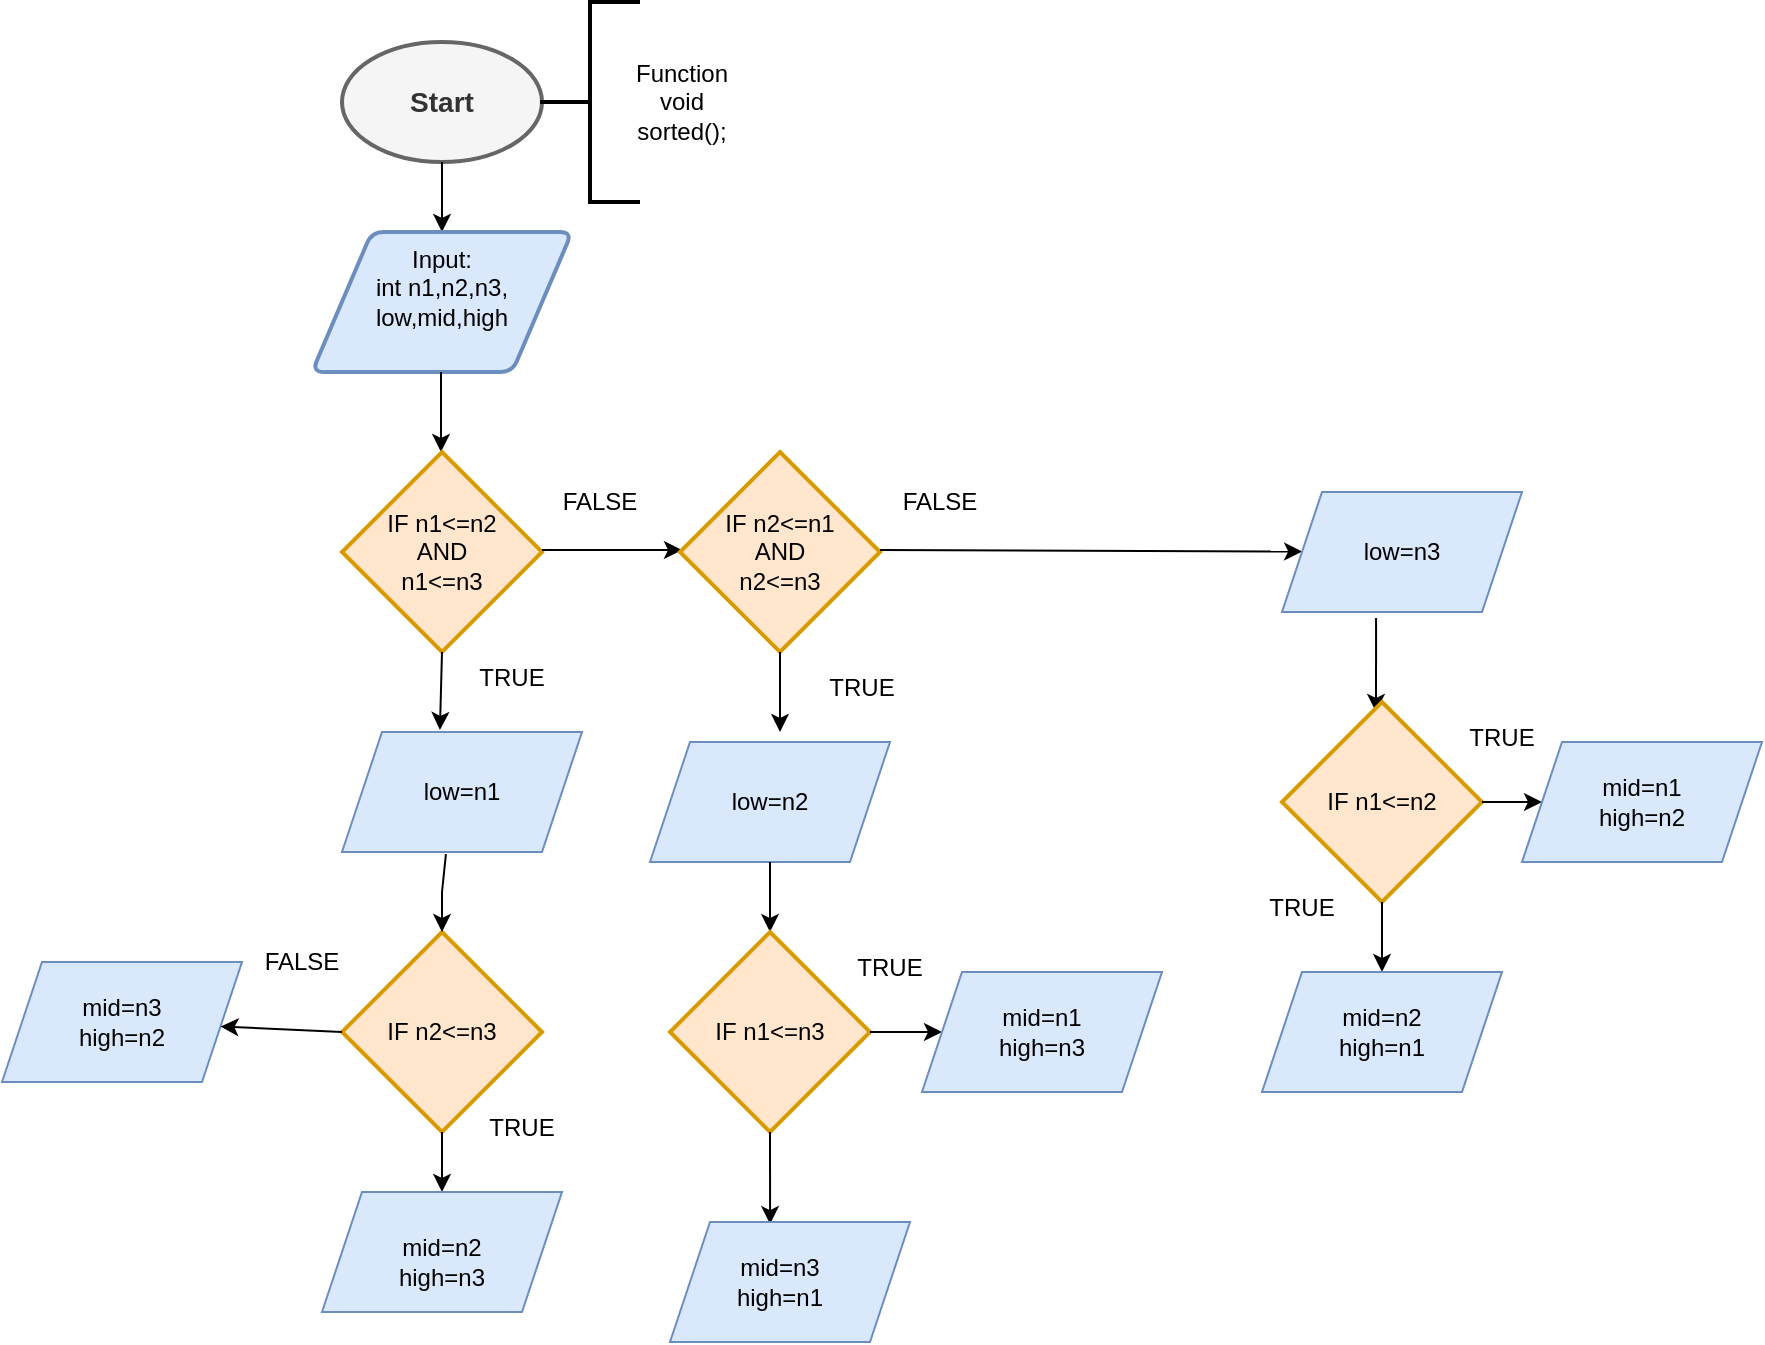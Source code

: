 <mxfile version="21.1.2" type="github">
  <diagram id="C5RBs43oDa-KdzZeNtuy" name="Page-1">
    <mxGraphModel dx="1707" dy="1639" grid="1" gridSize="10" guides="1" tooltips="1" connect="1" arrows="1" fold="1" page="1" pageScale="1" pageWidth="827" pageHeight="1169" math="0" shadow="0">
      <root>
        <mxCell id="WIyWlLk6GJQsqaUBKTNV-0" />
        <mxCell id="WIyWlLk6GJQsqaUBKTNV-1" parent="WIyWlLk6GJQsqaUBKTNV-0" />
        <mxCell id="JAe-U1ekTdO-ALZkbZtJ-0" value="&lt;h3&gt;Start&lt;/h3&gt;" style="strokeWidth=2;html=1;shape=mxgraph.flowchart.start_1;whiteSpace=wrap;labelBackgroundColor=none;fillColor=#f5f5f5;fontColor=#333333;strokeColor=#666666;" parent="WIyWlLk6GJQsqaUBKTNV-1" vertex="1">
          <mxGeometry x="140" y="-5" width="100" height="60" as="geometry" />
        </mxCell>
        <mxCell id="JAe-U1ekTdO-ALZkbZtJ-1" value="" style="endArrow=classic;html=1;rounded=0;exitX=0.5;exitY=1;exitDx=0;exitDy=0;exitPerimeter=0;entryX=0.5;entryY=0;entryDx=0;entryDy=0;" parent="WIyWlLk6GJQsqaUBKTNV-1" source="JAe-U1ekTdO-ALZkbZtJ-0" edge="1" target="JAe-U1ekTdO-ALZkbZtJ-2">
          <mxGeometry width="50" height="50" relative="1" as="geometry">
            <mxPoint x="390" y="290" as="sourcePoint" />
            <mxPoint x="360" y="150" as="targetPoint" />
          </mxGeometry>
        </mxCell>
        <mxCell id="JAe-U1ekTdO-ALZkbZtJ-2" value="&lt;div&gt;Input:&lt;/div&gt;&lt;div&gt;int n1,n2,n3,&lt;/div&gt;&lt;div&gt;low,mid,high&lt;/div&gt;&lt;div&gt;&lt;br&gt;&lt;/div&gt;" style="shape=parallelogram;html=1;strokeWidth=2;perimeter=parallelogramPerimeter;whiteSpace=wrap;rounded=1;arcSize=12;size=0.23;fillColor=#dae8fc;strokeColor=#6c8ebf;" parent="WIyWlLk6GJQsqaUBKTNV-1" vertex="1">
          <mxGeometry x="125" y="90" width="130" height="70" as="geometry" />
        </mxCell>
        <mxCell id="JAe-U1ekTdO-ALZkbZtJ-4" value="" style="strokeWidth=2;html=1;shape=mxgraph.flowchart.annotation_2;align=left;labelPosition=right;pointerEvents=1;" parent="WIyWlLk6GJQsqaUBKTNV-1" vertex="1">
          <mxGeometry x="239" y="-25" width="50" height="100" as="geometry" />
        </mxCell>
        <mxCell id="JAe-U1ekTdO-ALZkbZtJ-5" value="Function void sorted();" style="text;strokeColor=none;align=center;fillColor=none;html=1;verticalAlign=middle;whiteSpace=wrap;rounded=0;" parent="WIyWlLk6GJQsqaUBKTNV-1" vertex="1">
          <mxGeometry x="280" y="10" width="60" height="30" as="geometry" />
        </mxCell>
        <mxCell id="JAe-U1ekTdO-ALZkbZtJ-8" value="" style="endArrow=classic;html=1;rounded=0;exitX=0.5;exitY=1;exitDx=0;exitDy=0;" parent="WIyWlLk6GJQsqaUBKTNV-1" edge="1">
          <mxGeometry width="50" height="50" relative="1" as="geometry">
            <mxPoint x="189.5" y="160" as="sourcePoint" />
            <mxPoint x="189.5" y="200" as="targetPoint" />
          </mxGeometry>
        </mxCell>
        <mxCell id="JAe-U1ekTdO-ALZkbZtJ-9" value="&lt;div&gt;IF n1&amp;lt;=n2&lt;/div&gt;&lt;div&gt;AND&lt;/div&gt;&lt;div&gt;n1&amp;lt;=n3&lt;br&gt;&lt;/div&gt;" style="strokeWidth=2;html=1;shape=mxgraph.flowchart.decision;whiteSpace=wrap;fillColor=#ffe6cc;strokeColor=#d79b00;" parent="WIyWlLk6GJQsqaUBKTNV-1" vertex="1">
          <mxGeometry x="140" y="200" width="100" height="100" as="geometry" />
        </mxCell>
        <mxCell id="JAe-U1ekTdO-ALZkbZtJ-11" value="" style="endArrow=classic;html=1;rounded=0;" parent="WIyWlLk6GJQsqaUBKTNV-1" edge="1">
          <mxGeometry width="50" height="50" relative="1" as="geometry">
            <mxPoint x="240" y="249" as="sourcePoint" />
            <mxPoint x="310" y="249" as="targetPoint" />
          </mxGeometry>
        </mxCell>
        <mxCell id="JAe-U1ekTdO-ALZkbZtJ-12" value="FALSE" style="text;strokeColor=none;align=center;fillColor=none;html=1;verticalAlign=middle;whiteSpace=wrap;rounded=0;" parent="WIyWlLk6GJQsqaUBKTNV-1" vertex="1">
          <mxGeometry x="239" y="210" width="60" height="30" as="geometry" />
        </mxCell>
        <mxCell id="JAe-U1ekTdO-ALZkbZtJ-14" value="" style="endArrow=classic;html=1;rounded=0;exitX=0.5;exitY=1;exitDx=0;exitDy=0;exitPerimeter=0;entryX=0.408;entryY=-0.017;entryDx=0;entryDy=0;entryPerimeter=0;" parent="WIyWlLk6GJQsqaUBKTNV-1" source="JAe-U1ekTdO-ALZkbZtJ-9" edge="1" target="bBwHrmYEqAJ9WxzoFARH-5">
          <mxGeometry width="50" height="50" relative="1" as="geometry">
            <mxPoint x="370" y="550" as="sourcePoint" />
            <mxPoint x="360" y="370" as="targetPoint" />
          </mxGeometry>
        </mxCell>
        <mxCell id="JAe-U1ekTdO-ALZkbZtJ-15" value="&lt;div&gt;TRUE&lt;/div&gt;&lt;div&gt;&lt;br&gt;&lt;/div&gt;" style="text;strokeColor=none;align=center;fillColor=none;html=1;verticalAlign=middle;whiteSpace=wrap;rounded=0;" parent="WIyWlLk6GJQsqaUBKTNV-1" vertex="1">
          <mxGeometry x="195" y="305" width="60" height="30" as="geometry" />
        </mxCell>
        <mxCell id="bBwHrmYEqAJ9WxzoFARH-0" value="&lt;div&gt;IF n2&amp;lt;=n1&lt;/div&gt;&lt;div&gt;AND&lt;/div&gt;&lt;div&gt;n2&amp;lt;=n3&lt;br&gt;&lt;/div&gt;" style="strokeWidth=2;html=1;shape=mxgraph.flowchart.decision;whiteSpace=wrap;fillColor=#ffe6cc;strokeColor=#d79b00;" vertex="1" parent="WIyWlLk6GJQsqaUBKTNV-1">
          <mxGeometry x="309" y="200" width="100" height="100" as="geometry" />
        </mxCell>
        <mxCell id="bBwHrmYEqAJ9WxzoFARH-1" value="" style="endArrow=classic;html=1;rounded=0;" edge="1" parent="WIyWlLk6GJQsqaUBKTNV-1" target="bBwHrmYEqAJ9WxzoFARH-19">
          <mxGeometry width="50" height="50" relative="1" as="geometry">
            <mxPoint x="409" y="249" as="sourcePoint" />
            <mxPoint x="479" y="249" as="targetPoint" />
          </mxGeometry>
        </mxCell>
        <mxCell id="bBwHrmYEqAJ9WxzoFARH-2" value="" style="endArrow=classic;html=1;rounded=0;exitX=0.5;exitY=1;exitDx=0;exitDy=0;exitPerimeter=0;" edge="1" parent="WIyWlLk6GJQsqaUBKTNV-1" source="bBwHrmYEqAJ9WxzoFARH-0">
          <mxGeometry width="50" height="50" relative="1" as="geometry">
            <mxPoint x="540" y="410" as="sourcePoint" />
            <mxPoint x="359" y="340" as="targetPoint" />
          </mxGeometry>
        </mxCell>
        <mxCell id="bBwHrmYEqAJ9WxzoFARH-3" value="FALSE" style="text;strokeColor=none;align=center;fillColor=none;html=1;verticalAlign=middle;whiteSpace=wrap;rounded=0;" vertex="1" parent="WIyWlLk6GJQsqaUBKTNV-1">
          <mxGeometry x="409" y="210" width="60" height="30" as="geometry" />
        </mxCell>
        <mxCell id="bBwHrmYEqAJ9WxzoFARH-4" value="&lt;div&gt;TRUE&lt;/div&gt;&lt;div&gt;&lt;br&gt;&lt;/div&gt;" style="text;strokeColor=none;align=center;fillColor=none;html=1;verticalAlign=middle;whiteSpace=wrap;rounded=0;" vertex="1" parent="WIyWlLk6GJQsqaUBKTNV-1">
          <mxGeometry x="370" y="310" width="60" height="30" as="geometry" />
        </mxCell>
        <mxCell id="bBwHrmYEqAJ9WxzoFARH-5" value="" style="shape=parallelogram;perimeter=parallelogramPerimeter;whiteSpace=wrap;html=1;fixedSize=1;fillColor=#dae8fc;strokeColor=#6c8ebf;" vertex="1" parent="WIyWlLk6GJQsqaUBKTNV-1">
          <mxGeometry x="140" y="340" width="120" height="60" as="geometry" />
        </mxCell>
        <mxCell id="bBwHrmYEqAJ9WxzoFARH-6" value="low=n1" style="text;strokeColor=none;align=center;fillColor=none;html=1;verticalAlign=middle;whiteSpace=wrap;rounded=0;" vertex="1" parent="WIyWlLk6GJQsqaUBKTNV-1">
          <mxGeometry x="170" y="355" width="60" height="30" as="geometry" />
        </mxCell>
        <mxCell id="bBwHrmYEqAJ9WxzoFARH-8" value="&lt;div&gt;IF n2&amp;lt;=n3&lt;/div&gt;" style="strokeWidth=2;html=1;shape=mxgraph.flowchart.decision;whiteSpace=wrap;fillColor=#ffe6cc;strokeColor=#d79b00;" vertex="1" parent="WIyWlLk6GJQsqaUBKTNV-1">
          <mxGeometry x="140" y="440" width="100" height="100" as="geometry" />
        </mxCell>
        <mxCell id="bBwHrmYEqAJ9WxzoFARH-9" value="" style="endArrow=classic;html=1;rounded=0;exitX=0.433;exitY=1.017;exitDx=0;exitDy=0;exitPerimeter=0;entryX=0.5;entryY=0;entryDx=0;entryDy=0;entryPerimeter=0;" edge="1" parent="WIyWlLk6GJQsqaUBKTNV-1" source="bBwHrmYEqAJ9WxzoFARH-5" target="bBwHrmYEqAJ9WxzoFARH-8">
          <mxGeometry width="50" height="50" relative="1" as="geometry">
            <mxPoint x="379" y="470" as="sourcePoint" />
            <mxPoint x="350" y="460" as="targetPoint" />
            <Array as="points">
              <mxPoint x="190" y="420" />
            </Array>
          </mxGeometry>
        </mxCell>
        <mxCell id="bBwHrmYEqAJ9WxzoFARH-10" value="" style="endArrow=classic;html=1;rounded=0;exitX=0.5;exitY=1;exitDx=0;exitDy=0;exitPerimeter=0;entryX=0.5;entryY=0;entryDx=0;entryDy=0;" edge="1" parent="WIyWlLk6GJQsqaUBKTNV-1" source="bBwHrmYEqAJ9WxzoFARH-8" target="bBwHrmYEqAJ9WxzoFARH-11">
          <mxGeometry width="50" height="50" relative="1" as="geometry">
            <mxPoint x="390" y="660" as="sourcePoint" />
            <mxPoint x="350" y="600" as="targetPoint" />
          </mxGeometry>
        </mxCell>
        <mxCell id="bBwHrmYEqAJ9WxzoFARH-11" value="" style="shape=parallelogram;perimeter=parallelogramPerimeter;whiteSpace=wrap;html=1;fixedSize=1;fillColor=#dae8fc;strokeColor=#6c8ebf;" vertex="1" parent="WIyWlLk6GJQsqaUBKTNV-1">
          <mxGeometry x="130" y="570" width="120" height="60" as="geometry" />
        </mxCell>
        <mxCell id="bBwHrmYEqAJ9WxzoFARH-12" value="&lt;div&gt;mid=n2&lt;/div&gt;&lt;div&gt;high=n3&lt;br&gt;&lt;/div&gt;" style="text;strokeColor=none;align=center;fillColor=none;html=1;verticalAlign=middle;whiteSpace=wrap;rounded=0;" vertex="1" parent="WIyWlLk6GJQsqaUBKTNV-1">
          <mxGeometry x="160" y="590" width="60" height="30" as="geometry" />
        </mxCell>
        <mxCell id="bBwHrmYEqAJ9WxzoFARH-15" value="" style="shape=parallelogram;perimeter=parallelogramPerimeter;whiteSpace=wrap;html=1;fixedSize=1;fillColor=#dae8fc;strokeColor=#6c8ebf;" vertex="1" parent="WIyWlLk6GJQsqaUBKTNV-1">
          <mxGeometry x="-30" y="455" width="120" height="60" as="geometry" />
        </mxCell>
        <mxCell id="bBwHrmYEqAJ9WxzoFARH-17" value="&lt;div&gt;mid=n3&lt;/div&gt;&lt;div&gt;high=n2&lt;br&gt;&lt;/div&gt;" style="text;strokeColor=none;align=center;fillColor=none;html=1;verticalAlign=middle;whiteSpace=wrap;rounded=0;" vertex="1" parent="WIyWlLk6GJQsqaUBKTNV-1">
          <mxGeometry y="470" width="60" height="30" as="geometry" />
        </mxCell>
        <mxCell id="bBwHrmYEqAJ9WxzoFARH-19" value="" style="shape=parallelogram;perimeter=parallelogramPerimeter;whiteSpace=wrap;html=1;fixedSize=1;fillColor=#dae8fc;strokeColor=#6c8ebf;" vertex="1" parent="WIyWlLk6GJQsqaUBKTNV-1">
          <mxGeometry x="610" y="220" width="120" height="60" as="geometry" />
        </mxCell>
        <mxCell id="bBwHrmYEqAJ9WxzoFARH-20" value="low=n3" style="text;strokeColor=none;align=center;fillColor=none;html=1;verticalAlign=middle;whiteSpace=wrap;rounded=0;" vertex="1" parent="WIyWlLk6GJQsqaUBKTNV-1">
          <mxGeometry x="640" y="235" width="60" height="30" as="geometry" />
        </mxCell>
        <mxCell id="bBwHrmYEqAJ9WxzoFARH-21" value="" style="shape=parallelogram;perimeter=parallelogramPerimeter;whiteSpace=wrap;html=1;fixedSize=1;fillColor=#dae8fc;strokeColor=#6c8ebf;" vertex="1" parent="WIyWlLk6GJQsqaUBKTNV-1">
          <mxGeometry x="294" y="345" width="120" height="60" as="geometry" />
        </mxCell>
        <mxCell id="bBwHrmYEqAJ9WxzoFARH-22" value="low=n2" style="text;strokeColor=none;align=center;fillColor=none;html=1;verticalAlign=middle;whiteSpace=wrap;rounded=0;" vertex="1" parent="WIyWlLk6GJQsqaUBKTNV-1">
          <mxGeometry x="324" y="360" width="60" height="30" as="geometry" />
        </mxCell>
        <mxCell id="bBwHrmYEqAJ9WxzoFARH-23" value="" style="endArrow=classic;html=1;rounded=0;exitX=0.5;exitY=1;exitDx=0;exitDy=0;entryX=0.5;entryY=0;entryDx=0;entryDy=0;entryPerimeter=0;" edge="1" parent="WIyWlLk6GJQsqaUBKTNV-1" source="bBwHrmYEqAJ9WxzoFARH-21" target="bBwHrmYEqAJ9WxzoFARH-24">
          <mxGeometry width="50" height="50" relative="1" as="geometry">
            <mxPoint x="520" y="510" as="sourcePoint" />
            <mxPoint x="530" y="480" as="targetPoint" />
          </mxGeometry>
        </mxCell>
        <mxCell id="bBwHrmYEqAJ9WxzoFARH-24" value="&lt;div&gt;IF n1&amp;lt;=n3&lt;/div&gt;" style="strokeWidth=2;html=1;shape=mxgraph.flowchart.decision;whiteSpace=wrap;fillColor=#ffe6cc;strokeColor=#d79b00;" vertex="1" parent="WIyWlLk6GJQsqaUBKTNV-1">
          <mxGeometry x="304" y="440" width="100" height="100" as="geometry" />
        </mxCell>
        <mxCell id="bBwHrmYEqAJ9WxzoFARH-25" value="" style="endArrow=classic;html=1;rounded=0;exitX=0;exitY=0.5;exitDx=0;exitDy=0;exitPerimeter=0;" edge="1" parent="WIyWlLk6GJQsqaUBKTNV-1" source="bBwHrmYEqAJ9WxzoFARH-8" target="bBwHrmYEqAJ9WxzoFARH-15">
          <mxGeometry width="50" height="50" relative="1" as="geometry">
            <mxPoint x="220" y="510" as="sourcePoint" />
            <mxPoint x="240" y="510" as="targetPoint" />
          </mxGeometry>
        </mxCell>
        <mxCell id="bBwHrmYEqAJ9WxzoFARH-26" value="&lt;div&gt;TRUE&lt;/div&gt;&lt;div&gt;&lt;br&gt;&lt;/div&gt;" style="text;strokeColor=none;align=center;fillColor=none;html=1;verticalAlign=middle;whiteSpace=wrap;rounded=0;" vertex="1" parent="WIyWlLk6GJQsqaUBKTNV-1">
          <mxGeometry x="200" y="530" width="60" height="30" as="geometry" />
        </mxCell>
        <mxCell id="bBwHrmYEqAJ9WxzoFARH-27" value="FALSE" style="text;strokeColor=none;align=center;fillColor=none;html=1;verticalAlign=middle;whiteSpace=wrap;rounded=0;" vertex="1" parent="WIyWlLk6GJQsqaUBKTNV-1">
          <mxGeometry x="90" y="440" width="60" height="30" as="geometry" />
        </mxCell>
        <mxCell id="bBwHrmYEqAJ9WxzoFARH-28" value="" style="endArrow=classic;html=1;rounded=0;entryX=0;entryY=0.5;entryDx=0;entryDy=0;exitX=1;exitY=0.5;exitDx=0;exitDy=0;exitPerimeter=0;" edge="1" parent="WIyWlLk6GJQsqaUBKTNV-1" source="bBwHrmYEqAJ9WxzoFARH-24" target="bBwHrmYEqAJ9WxzoFARH-30">
          <mxGeometry width="50" height="50" relative="1" as="geometry">
            <mxPoint x="460" y="500" as="sourcePoint" />
            <mxPoint x="640" y="530" as="targetPoint" />
          </mxGeometry>
        </mxCell>
        <mxCell id="bBwHrmYEqAJ9WxzoFARH-29" value="" style="endArrow=classic;html=1;rounded=0;exitX=0.5;exitY=1;exitDx=0;exitDy=0;exitPerimeter=0;entryX=0.417;entryY=0.017;entryDx=0;entryDy=0;entryPerimeter=0;" edge="1" parent="WIyWlLk6GJQsqaUBKTNV-1" source="bBwHrmYEqAJ9WxzoFARH-24" target="bBwHrmYEqAJ9WxzoFARH-31">
          <mxGeometry width="50" height="50" relative="1" as="geometry">
            <mxPoint x="500" y="670" as="sourcePoint" />
            <mxPoint x="530" y="630" as="targetPoint" />
          </mxGeometry>
        </mxCell>
        <mxCell id="bBwHrmYEqAJ9WxzoFARH-30" value="" style="shape=parallelogram;perimeter=parallelogramPerimeter;whiteSpace=wrap;html=1;fixedSize=1;fillColor=#dae8fc;strokeColor=#6c8ebf;" vertex="1" parent="WIyWlLk6GJQsqaUBKTNV-1">
          <mxGeometry x="430" y="460" width="120" height="60" as="geometry" />
        </mxCell>
        <mxCell id="bBwHrmYEqAJ9WxzoFARH-31" value="" style="shape=parallelogram;perimeter=parallelogramPerimeter;whiteSpace=wrap;html=1;fixedSize=1;fillColor=#dae8fc;strokeColor=#6c8ebf;" vertex="1" parent="WIyWlLk6GJQsqaUBKTNV-1">
          <mxGeometry x="304" y="585" width="120" height="60" as="geometry" />
        </mxCell>
        <mxCell id="bBwHrmYEqAJ9WxzoFARH-33" value="&lt;div&gt;mid=n1&lt;/div&gt;&lt;div&gt;high=n3&lt;br&gt;&lt;/div&gt;" style="text;strokeColor=none;align=center;fillColor=none;html=1;verticalAlign=middle;whiteSpace=wrap;rounded=0;" vertex="1" parent="WIyWlLk6GJQsqaUBKTNV-1">
          <mxGeometry x="460" y="475" width="60" height="30" as="geometry" />
        </mxCell>
        <mxCell id="bBwHrmYEqAJ9WxzoFARH-34" value="&lt;div&gt;mid=n3&lt;/div&gt;&lt;div&gt;high=n1&lt;br&gt;&lt;/div&gt;" style="text;strokeColor=none;align=center;fillColor=none;html=1;verticalAlign=middle;whiteSpace=wrap;rounded=0;" vertex="1" parent="WIyWlLk6GJQsqaUBKTNV-1">
          <mxGeometry x="329" y="600" width="60" height="30" as="geometry" />
        </mxCell>
        <mxCell id="bBwHrmYEqAJ9WxzoFARH-35" value="&lt;div&gt;TRUE&lt;/div&gt;&lt;div&gt;&lt;br&gt;&lt;/div&gt;" style="text;strokeColor=none;align=center;fillColor=none;html=1;verticalAlign=middle;whiteSpace=wrap;rounded=0;" vertex="1" parent="WIyWlLk6GJQsqaUBKTNV-1">
          <mxGeometry x="384" y="450" width="60" height="30" as="geometry" />
        </mxCell>
        <mxCell id="bBwHrmYEqAJ9WxzoFARH-38" value="" style="endArrow=classic;html=1;rounded=0;exitX=0.392;exitY=1.05;exitDx=0;exitDy=0;exitPerimeter=0;" edge="1" parent="WIyWlLk6GJQsqaUBKTNV-1" source="bBwHrmYEqAJ9WxzoFARH-19">
          <mxGeometry width="50" height="50" relative="1" as="geometry">
            <mxPoint x="710" y="385" as="sourcePoint" />
            <mxPoint x="657" y="330" as="targetPoint" />
          </mxGeometry>
        </mxCell>
        <mxCell id="bBwHrmYEqAJ9WxzoFARH-39" value="&lt;div&gt;IF n1&amp;lt;=n2&lt;/div&gt;" style="strokeWidth=2;html=1;shape=mxgraph.flowchart.decision;whiteSpace=wrap;fillColor=#ffe6cc;strokeColor=#d79b00;" vertex="1" parent="WIyWlLk6GJQsqaUBKTNV-1">
          <mxGeometry x="610" y="325" width="100" height="100" as="geometry" />
        </mxCell>
        <mxCell id="bBwHrmYEqAJ9WxzoFARH-44" value="" style="endArrow=classic;html=1;rounded=0;" edge="1" parent="WIyWlLk6GJQsqaUBKTNV-1">
          <mxGeometry width="50" height="50" relative="1" as="geometry">
            <mxPoint x="710" y="375" as="sourcePoint" />
            <mxPoint x="740" y="375" as="targetPoint" />
          </mxGeometry>
        </mxCell>
        <mxCell id="bBwHrmYEqAJ9WxzoFARH-45" value="" style="endArrow=classic;html=1;rounded=0;exitX=0.5;exitY=1;exitDx=0;exitDy=0;exitPerimeter=0;" edge="1" parent="WIyWlLk6GJQsqaUBKTNV-1" source="bBwHrmYEqAJ9WxzoFARH-39">
          <mxGeometry width="50" height="50" relative="1" as="geometry">
            <mxPoint x="630" y="525" as="sourcePoint" />
            <mxPoint x="660" y="460" as="targetPoint" />
          </mxGeometry>
        </mxCell>
        <mxCell id="bBwHrmYEqAJ9WxzoFARH-46" value="" style="shape=parallelogram;perimeter=parallelogramPerimeter;whiteSpace=wrap;html=1;fixedSize=1;fillColor=#dae8fc;strokeColor=#6c8ebf;" vertex="1" parent="WIyWlLk6GJQsqaUBKTNV-1">
          <mxGeometry x="600" y="460" width="120" height="60" as="geometry" />
        </mxCell>
        <mxCell id="bBwHrmYEqAJ9WxzoFARH-47" value="" style="shape=parallelogram;perimeter=parallelogramPerimeter;whiteSpace=wrap;html=1;fixedSize=1;fillColor=#dae8fc;strokeColor=#6c8ebf;" vertex="1" parent="WIyWlLk6GJQsqaUBKTNV-1">
          <mxGeometry x="730" y="345" width="120" height="60" as="geometry" />
        </mxCell>
        <mxCell id="bBwHrmYEqAJ9WxzoFARH-48" value="&lt;div&gt;TRUE&lt;/div&gt;&lt;div&gt;&lt;br&gt;&lt;/div&gt;" style="text;strokeColor=none;align=center;fillColor=none;html=1;verticalAlign=middle;whiteSpace=wrap;rounded=0;" vertex="1" parent="WIyWlLk6GJQsqaUBKTNV-1">
          <mxGeometry x="690" y="335" width="60" height="30" as="geometry" />
        </mxCell>
        <mxCell id="bBwHrmYEqAJ9WxzoFARH-50" value="&lt;div&gt;TRUE&lt;/div&gt;&lt;div&gt;&lt;br&gt;&lt;/div&gt;" style="text;strokeColor=none;align=center;fillColor=none;html=1;verticalAlign=middle;whiteSpace=wrap;rounded=0;" vertex="1" parent="WIyWlLk6GJQsqaUBKTNV-1">
          <mxGeometry x="590" y="420" width="60" height="30" as="geometry" />
        </mxCell>
        <mxCell id="bBwHrmYEqAJ9WxzoFARH-51" value="&lt;div&gt;mid=n1&lt;/div&gt;&lt;div&gt;high=n2&lt;br&gt;&lt;/div&gt;" style="text;strokeColor=none;align=center;fillColor=none;html=1;verticalAlign=middle;whiteSpace=wrap;rounded=0;" vertex="1" parent="WIyWlLk6GJQsqaUBKTNV-1">
          <mxGeometry x="760" y="360" width="60" height="30" as="geometry" />
        </mxCell>
        <mxCell id="bBwHrmYEqAJ9WxzoFARH-52" value="&lt;div&gt;mid=n2&lt;/div&gt;&lt;div&gt;high=n1&lt;br&gt;&lt;/div&gt;" style="text;strokeColor=none;align=center;fillColor=none;html=1;verticalAlign=middle;whiteSpace=wrap;rounded=0;" vertex="1" parent="WIyWlLk6GJQsqaUBKTNV-1">
          <mxGeometry x="630" y="475" width="60" height="30" as="geometry" />
        </mxCell>
      </root>
    </mxGraphModel>
  </diagram>
</mxfile>
